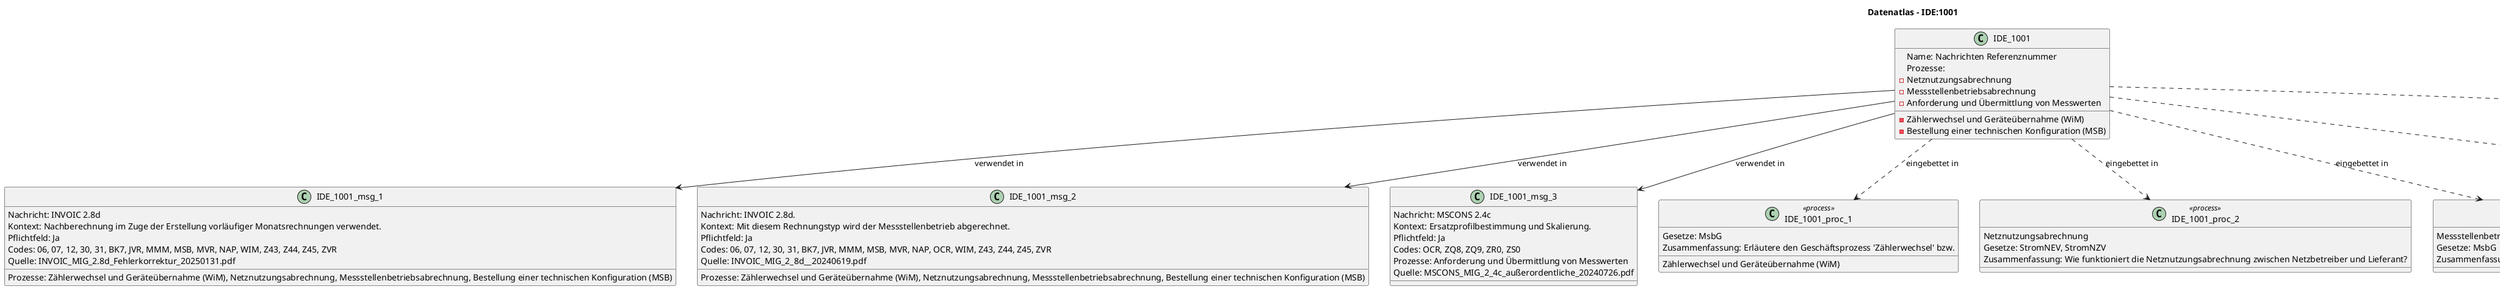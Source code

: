 @startuml
title Datenatlas – IDE:1001
class IDE_1001 {
  Name: Nachrichten Referenznummer
  Prozesse:
    - Zählerwechsel und Geräteübernahme (WiM)
    - Netznutzungsabrechnung
    - Messstellenbetriebsabrechnung
    - Bestellung einer technischen Konfiguration (MSB)
    - Anforderung und Übermittlung von Messwerten
}
class IDE_1001_msg_1 {
  Nachricht: INVOIC 2.8d
  Kontext: Nachberechnung im Zuge der Erstellung vorläufiger Monatsrechnungen verwendet.
  Pflichtfeld: Ja
  Codes: 06, 07, 12, 30, 31, BK7, JVR, MMM, MSB, MVR, NAP, WIM, Z43, Z44, Z45, ZVR
  Prozesse: Zählerwechsel und Geräteübernahme (WiM), Netznutzungsabrechnung, Messstellenbetriebsabrechnung, Bestellung einer technischen Konfiguration (MSB)
  Quelle: INVOIC_MIG_2.8d_Fehlerkorrektur_20250131.pdf
}
IDE_1001 --> IDE_1001_msg_1 : verwendet in
class IDE_1001_msg_2 {
  Nachricht: INVOIC 2.8d.
  Kontext: Mit diesem Rechnungstyp wird der Messstellenbetrieb abgerechnet.
  Pflichtfeld: Ja
  Codes: 06, 07, 12, 30, 31, BK7, JVR, MMM, MSB, MVR, NAP, OCR, WIM, Z43, Z44, Z45, ZVR
  Prozesse: Zählerwechsel und Geräteübernahme (WiM), Netznutzungsabrechnung, Messstellenbetriebsabrechnung, Bestellung einer technischen Konfiguration (MSB)
  Quelle: INVOIC_MIG_2_8d__20240619.pdf
}
IDE_1001 --> IDE_1001_msg_2 : verwendet in
class IDE_1001_msg_3 {
  Nachricht: MSCONS 2.4c
  Kontext: Ersatzprofilbestimmung und Skalierung.
  Pflichtfeld: Ja
  Codes: OCR, ZQ8, ZQ9, ZR0, ZS0
  Prozesse: Anforderung und Übermittlung von Messwerten
  Quelle: MSCONS_MIG_2_4c_außerordentliche_20240726.pdf
}
IDE_1001 --> IDE_1001_msg_3 : verwendet in
class IDE_1001_proc_1 <<process>> {
  Zählerwechsel und Geräteübernahme (WiM)
  Gesetze: MsbG
  Zusammenfassung: Erläutere den Geschäftsprozess 'Zählerwechsel' bzw.
}
IDE_1001 ..> IDE_1001_proc_1 : eingebettet in
class IDE_1001_proc_2 <<process>> {
  Netznutzungsabrechnung
  Gesetze: StromNEV, StromNZV
  Zusammenfassung: Wie funktioniert die Netznutzungsabrechnung zwischen Netzbetreiber und Lieferant?
}
IDE_1001 ..> IDE_1001_proc_2 : eingebettet in
class IDE_1001_proc_3 <<process>> {
  Messstellenbetriebsabrechnung
  Gesetze: MsbG
  Zusammenfassung: Beschreibe den Prozess der Abrechnung von Messstellenbetriebsleistungen.
}
IDE_1001 ..> IDE_1001_proc_3 : eingebettet in
class IDE_1001_proc_4 <<process>> {
  Bestellung einer technischen Konfiguration (MSB)
  Gesetze: MsbG, EnWG
  Zusammenfassung: Erläutere den Prozess zur Bestellung einer spezifischen technischen Konfiguration bei einem Messstellenbetreiber, beispielsweise für ein intelligentes Messsystem.
}
IDE_1001 ..> IDE_1001_proc_4 : eingebettet in
class IDE_1001_proc_5 <<process>> {
  Anforderung und Übermittlung von Messwerten
  Gesetze: MsbG
  Zusammenfassung: Wie kann ein Marktpartner (z.B.
}
IDE_1001 ..> IDE_1001_proc_5 : eingebettet in
@enduml